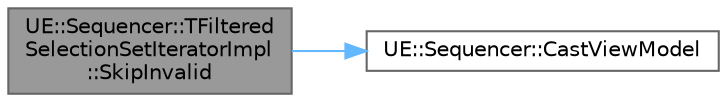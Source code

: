 digraph "UE::Sequencer::TFilteredSelectionSetIteratorImpl::SkipInvalid"
{
 // INTERACTIVE_SVG=YES
 // LATEX_PDF_SIZE
  bgcolor="transparent";
  edge [fontname=Helvetica,fontsize=10,labelfontname=Helvetica,labelfontsize=10];
  node [fontname=Helvetica,fontsize=10,shape=box,height=0.2,width=0.4];
  rankdir="LR";
  Node1 [id="Node000001",label="UE::Sequencer::TFiltered\lSelectionSetIteratorImpl\l::SkipInvalid",height=0.2,width=0.4,color="gray40", fillcolor="grey60", style="filled", fontcolor="black",tooltip=" "];
  Node1 -> Node2 [id="edge1_Node000001_Node000002",color="steelblue1",style="solid",tooltip=" "];
  Node2 [id="Node000002",label="UE::Sequencer::CastViewModel",height=0.2,width=0.4,color="grey40", fillcolor="white", style="filled",URL="$d3/d41/namespaceUE_1_1Sequencer.html#ac60d1ab6391d812e547dc0b9fc6adf32",tooltip=" "];
}
